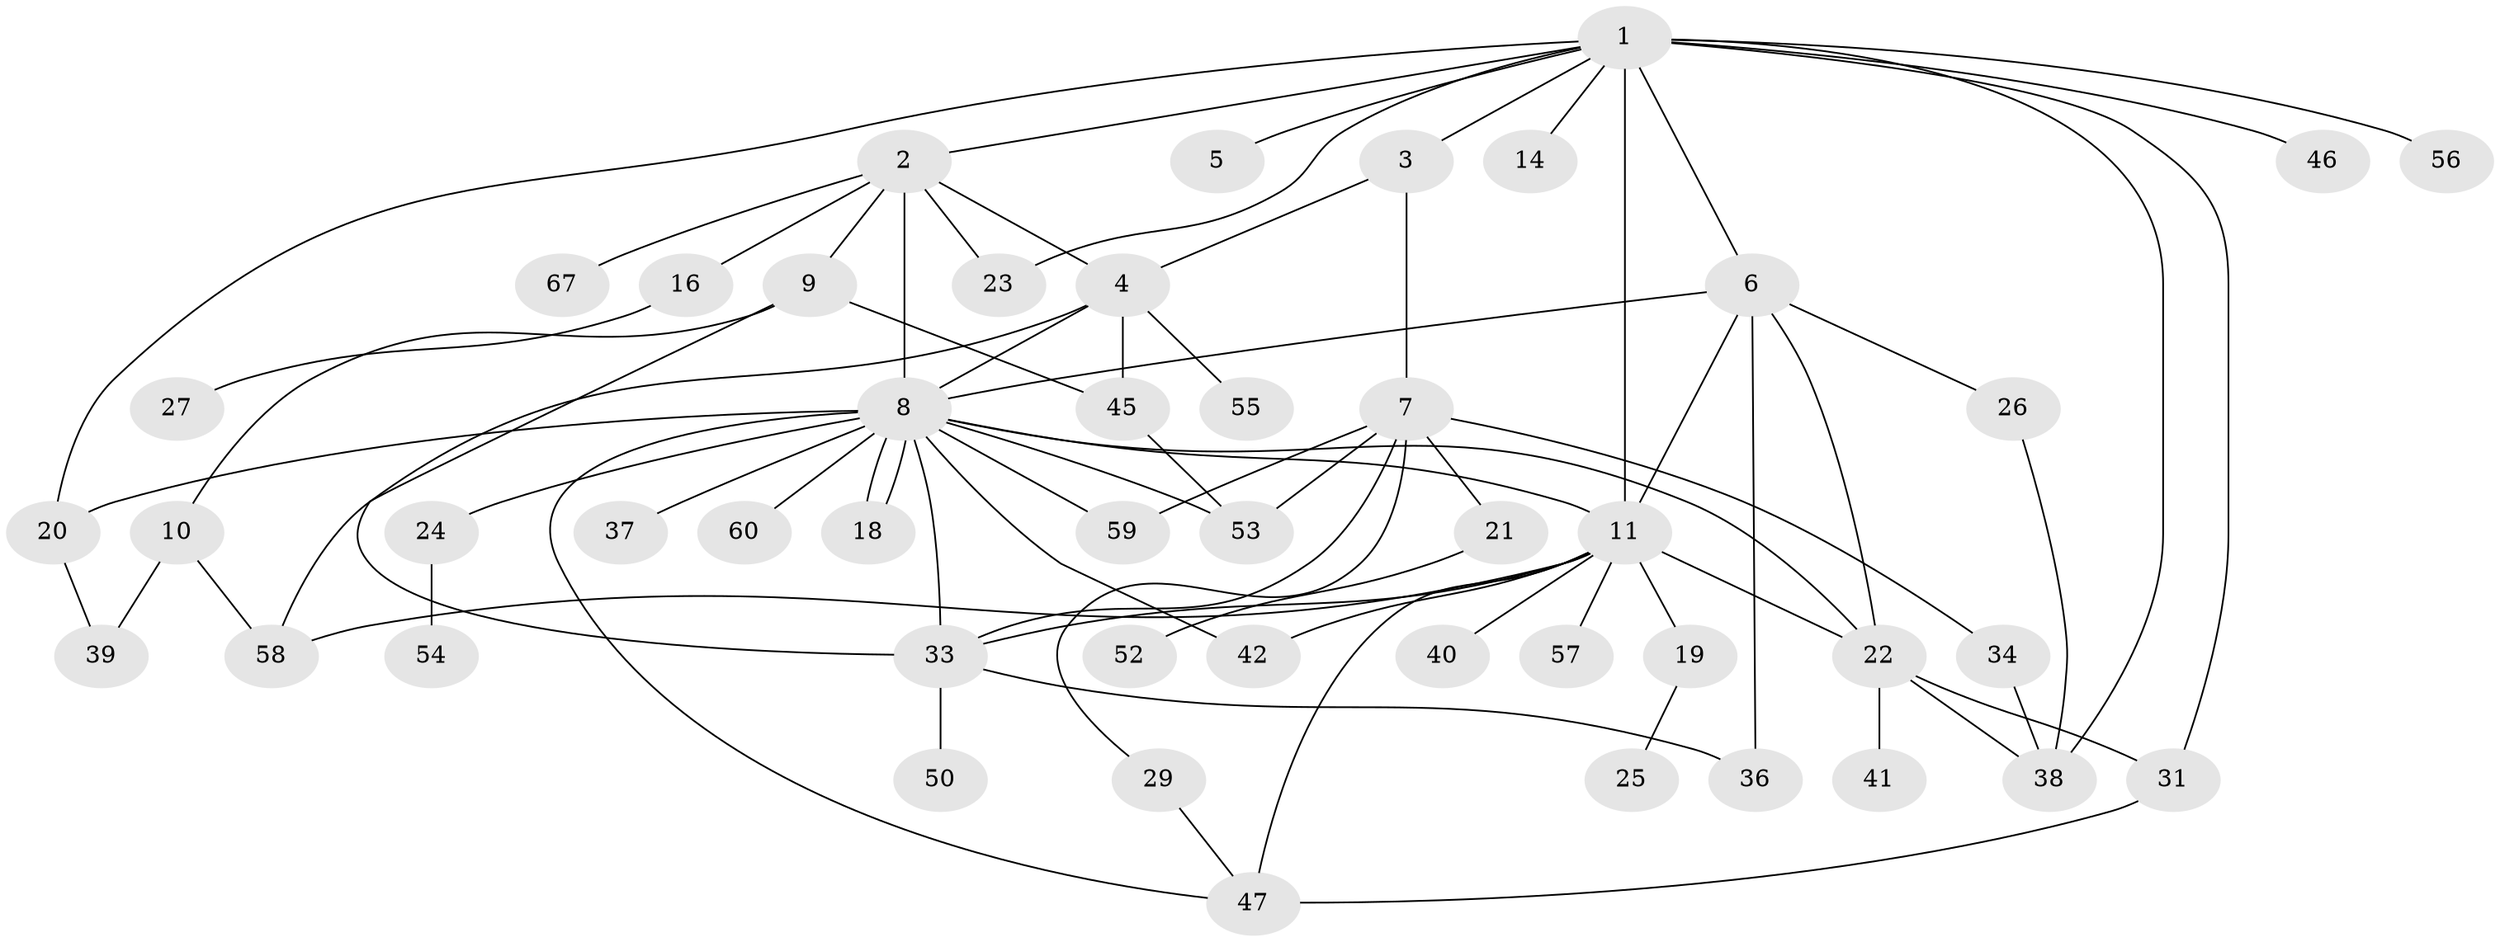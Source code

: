 // original degree distribution, {15: 0.029850746268656716, 9: 0.029850746268656716, 5: 0.07462686567164178, 7: 0.014925373134328358, 1: 0.29850746268656714, 6: 0.029850746268656716, 4: 0.05970149253731343, 2: 0.23880597014925373, 8: 0.014925373134328358, 3: 0.208955223880597}
// Generated by graph-tools (version 1.1) at 2025/41/03/06/25 10:41:48]
// undirected, 48 vertices, 76 edges
graph export_dot {
graph [start="1"]
  node [color=gray90,style=filled];
  1 [super="+12"];
  2 [super="+30"];
  3 [super="+32"];
  4 [super="+28"];
  5;
  6 [super="+51"];
  7 [super="+17"];
  8 [super="+13"];
  9;
  10 [super="+63"];
  11 [super="+15"];
  14;
  16 [super="+48"];
  18 [super="+65"];
  19;
  20;
  21;
  22 [super="+66"];
  23 [super="+44"];
  24 [super="+49"];
  25;
  26;
  27;
  29;
  31;
  33 [super="+35"];
  34;
  36;
  37;
  38 [super="+43"];
  39;
  40;
  41;
  42;
  45 [super="+62"];
  46;
  47 [super="+61"];
  50;
  52;
  53 [super="+64"];
  54;
  55;
  56;
  57;
  58;
  59;
  60;
  67;
  1 -- 2;
  1 -- 3;
  1 -- 5;
  1 -- 6;
  1 -- 11 [weight=2];
  1 -- 14 [weight=2];
  1 -- 20;
  1 -- 38 [weight=2];
  1 -- 46;
  1 -- 56;
  1 -- 31;
  1 -- 23;
  2 -- 4;
  2 -- 8 [weight=2];
  2 -- 9;
  2 -- 16;
  2 -- 23;
  2 -- 67;
  3 -- 4;
  3 -- 7 [weight=2];
  4 -- 45 [weight=2];
  4 -- 55;
  4 -- 58;
  4 -- 8;
  6 -- 11;
  6 -- 22;
  6 -- 26;
  6 -- 8;
  6 -- 36;
  7 -- 29;
  7 -- 33;
  7 -- 34;
  7 -- 59;
  7 -- 21;
  7 -- 53;
  8 -- 11;
  8 -- 18;
  8 -- 18;
  8 -- 20;
  8 -- 22;
  8 -- 24;
  8 -- 33;
  8 -- 37;
  8 -- 42;
  8 -- 47;
  8 -- 60;
  8 -- 53;
  8 -- 59;
  9 -- 10;
  9 -- 33;
  9 -- 45;
  10 -- 58;
  10 -- 39;
  11 -- 57;
  11 -- 22;
  11 -- 33;
  11 -- 19;
  11 -- 58;
  11 -- 40;
  11 -- 42;
  11 -- 47;
  16 -- 27;
  19 -- 25;
  20 -- 39;
  21 -- 52;
  22 -- 38;
  22 -- 41;
  22 -- 31;
  24 -- 54;
  26 -- 38;
  29 -- 47;
  31 -- 47;
  33 -- 36;
  33 -- 50;
  34 -- 38;
  45 -- 53;
}
